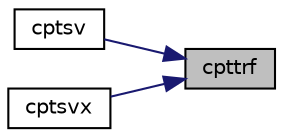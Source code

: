 digraph "cpttrf"
{
 // LATEX_PDF_SIZE
  edge [fontname="Helvetica",fontsize="10",labelfontname="Helvetica",labelfontsize="10"];
  node [fontname="Helvetica",fontsize="10",shape=record];
  rankdir="RL";
  Node1 [label="cpttrf",height=0.2,width=0.4,color="black", fillcolor="grey75", style="filled", fontcolor="black",tooltip="CPTTRF"];
  Node1 -> Node2 [dir="back",color="midnightblue",fontsize="10",style="solid",fontname="Helvetica"];
  Node2 [label="cptsv",height=0.2,width=0.4,color="black", fillcolor="white", style="filled",URL="$cptsv_8f.html#ab2cf9c94b022c5350b6c5b6bcd2744e8",tooltip="CPTSV computes the solution to system of linear equations A * X = B for PT matrices"];
  Node1 -> Node3 [dir="back",color="midnightblue",fontsize="10",style="solid",fontname="Helvetica"];
  Node3 [label="cptsvx",height=0.2,width=0.4,color="black", fillcolor="white", style="filled",URL="$cptsvx_8f.html#a32f573f1f8ee1da3094e15474bbcc0fe",tooltip="CPTSVX computes the solution to system of linear equations A * X = B for PT matrices"];
}
